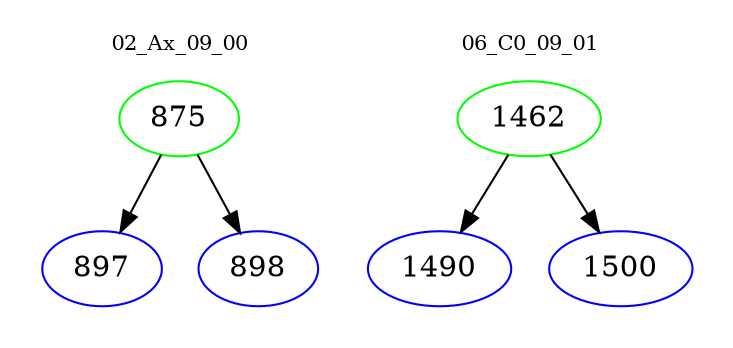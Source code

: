 digraph{
subgraph cluster_0 {
color = white
label = "02_Ax_09_00";
fontsize=10;
T0_875 [label="875", color="green"]
T0_875 -> T0_897 [color="black"]
T0_897 [label="897", color="blue"]
T0_875 -> T0_898 [color="black"]
T0_898 [label="898", color="blue"]
}
subgraph cluster_1 {
color = white
label = "06_C0_09_01";
fontsize=10;
T1_1462 [label="1462", color="green"]
T1_1462 -> T1_1490 [color="black"]
T1_1490 [label="1490", color="blue"]
T1_1462 -> T1_1500 [color="black"]
T1_1500 [label="1500", color="blue"]
}
}
